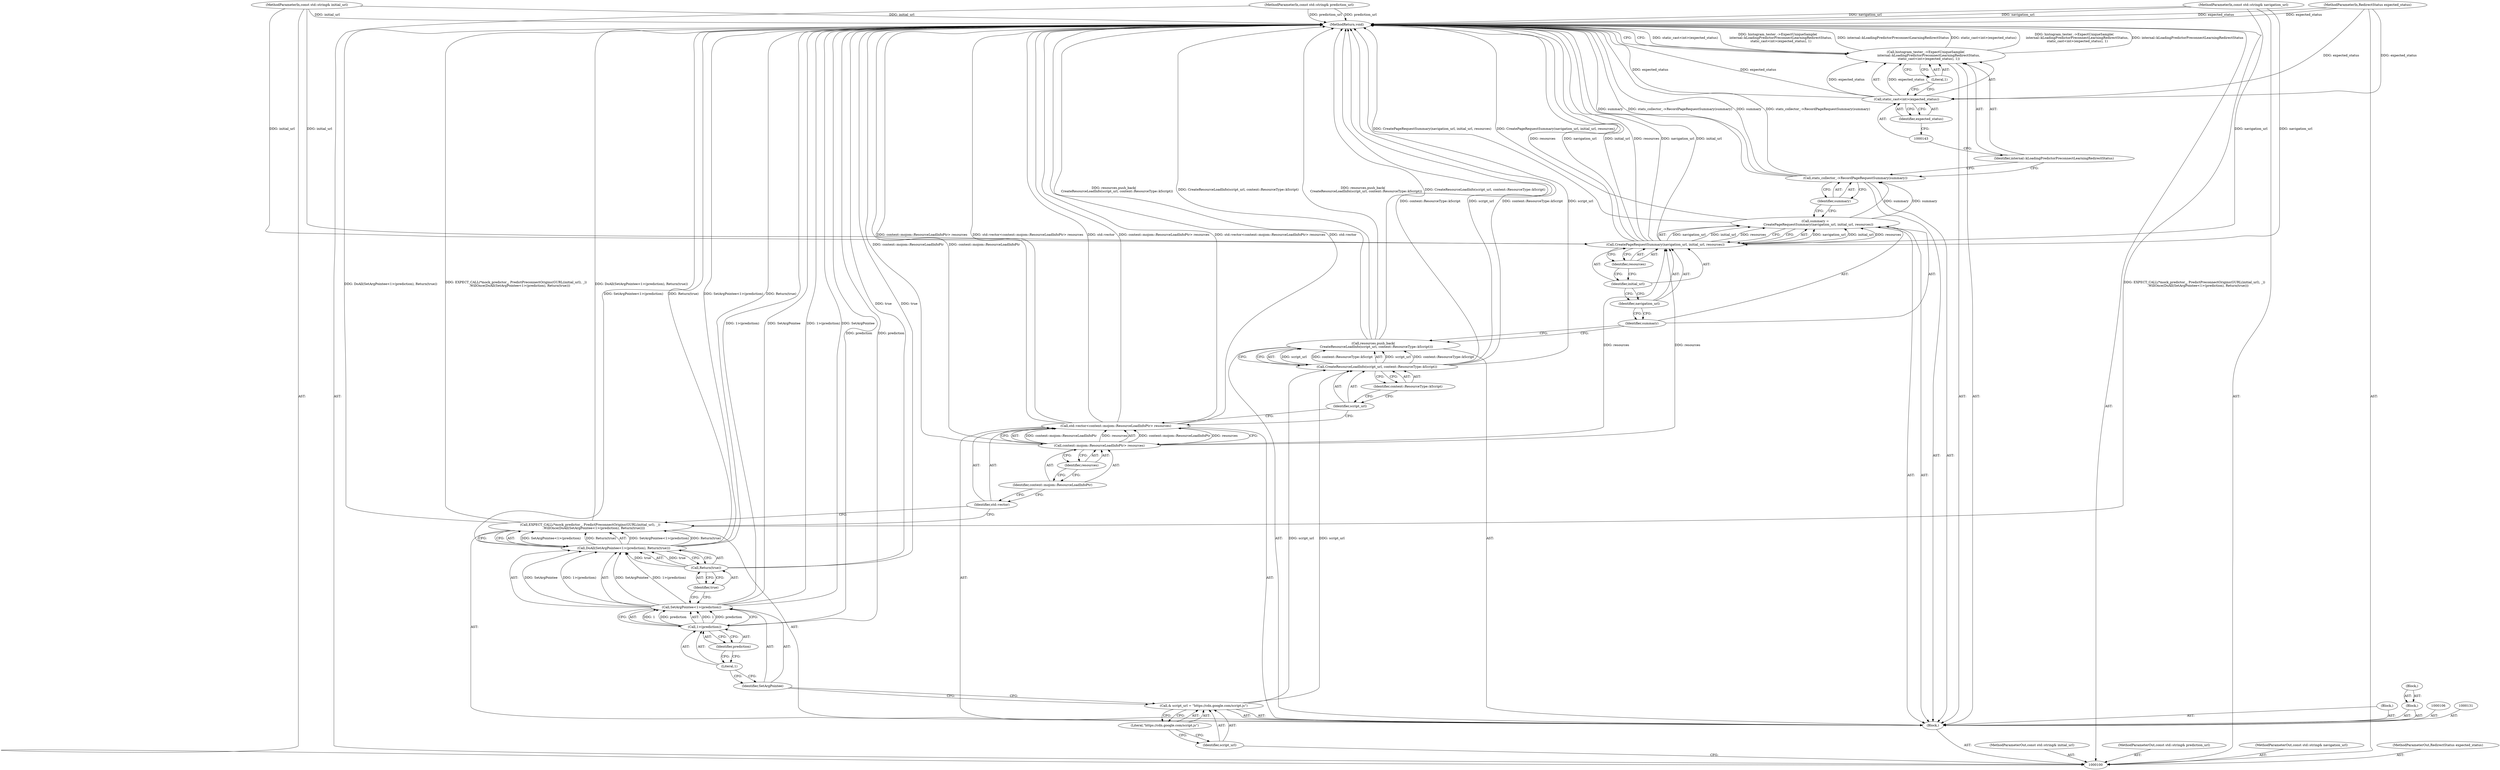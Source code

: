 digraph "0_Chrome_fec26ff33bf372476a70326f3669a35f34a9d474_5" {
"1000146" [label="(MethodReturn,void)"];
"1000112" [label="(Call,EXPECT_CALL(*mock_predictor_, PredictPreconnectOrigins(GURL(initial_url), _))\n       .WillOnce(DoAll(SetArgPointee<1>(prediction), Return(true))))"];
"1000113" [label="(Call,DoAll(SetArgPointee<1>(prediction), Return(true)))"];
"1000114" [label="(Call,SetArgPointee<1>(prediction))"];
"1000115" [label="(Identifier,SetArgPointee)"];
"1000116" [label="(Call,1>(prediction))"];
"1000117" [label="(Literal,1)"];
"1000118" [label="(Identifier,prediction)"];
"1000119" [label="(Call,Return(true))"];
"1000120" [label="(Identifier,true)"];
"1000123" [label="(Call,content::mojom::ResourceLoadInfoPtr> resources)"];
"1000124" [label="(Identifier,content::mojom::ResourceLoadInfoPtr)"];
"1000121" [label="(Call,std::vector<content::mojom::ResourceLoadInfoPtr> resources)"];
"1000122" [label="(Identifier,std::vector)"];
"1000125" [label="(Identifier,resources)"];
"1000126" [label="(Block,)"];
"1000127" [label="(Call,resources.push_back(\n      CreateResourceLoadInfo(script_url, content::ResourceType::kScript)))"];
"1000129" [label="(Identifier,script_url)"];
"1000130" [label="(Identifier,content::ResourceType::kScript)"];
"1000128" [label="(Call,CreateResourceLoadInfo(script_url, content::ResourceType::kScript))"];
"1000132" [label="(Call,summary =\n      CreatePageRequestSummary(navigation_url, initial_url, resources))"];
"1000133" [label="(Identifier,summary)"];
"1000135" [label="(Identifier,navigation_url)"];
"1000136" [label="(Identifier,initial_url)"];
"1000134" [label="(Call,CreatePageRequestSummary(navigation_url, initial_url, resources))"];
"1000137" [label="(Identifier,resources)"];
"1000101" [label="(MethodParameterIn,const std::string& initial_url)"];
"1000213" [label="(MethodParameterOut,const std::string& initial_url)"];
"1000138" [label="(Call,stats_collector_->RecordPageRequestSummary(summary))"];
"1000139" [label="(Identifier,summary)"];
"1000140" [label="(Call,histogram_tester_->ExpectUniqueSample(\n      internal::kLoadingPredictorPreconnectLearningRedirectStatus,\n      static_cast<int>(expected_status), 1))"];
"1000141" [label="(Identifier,internal::kLoadingPredictorPreconnectLearningRedirectStatus)"];
"1000144" [label="(Identifier,expected_status)"];
"1000145" [label="(Literal,1)"];
"1000142" [label="(Call,static_cast<int>(expected_status))"];
"1000102" [label="(MethodParameterIn,const std::string& prediction_url)"];
"1000214" [label="(MethodParameterOut,const std::string& prediction_url)"];
"1000103" [label="(MethodParameterIn,const std::string& navigation_url)"];
"1000215" [label="(MethodParameterOut,const std::string& navigation_url)"];
"1000105" [label="(Block,)"];
"1000104" [label="(MethodParameterIn,RedirectStatus expected_status)"];
"1000216" [label="(MethodParameterOut,RedirectStatus expected_status)"];
"1000107" [label="(Call,& script_url = \"https://cdn.google.com/script.js\")"];
"1000108" [label="(Identifier,script_url)"];
"1000109" [label="(Literal,\"https://cdn.google.com/script.js\")"];
"1000110" [label="(Block,)"];
"1000111" [label="(Block,)"];
"1000146" -> "1000100"  [label="AST: "];
"1000146" -> "1000140"  [label="CFG: "];
"1000128" -> "1000146"  [label="DDG: content::ResourceType::kScript"];
"1000128" -> "1000146"  [label="DDG: script_url"];
"1000140" -> "1000146"  [label="DDG: static_cast<int>(expected_status)"];
"1000140" -> "1000146"  [label="DDG: histogram_tester_->ExpectUniqueSample(\n      internal::kLoadingPredictorPreconnectLearningRedirectStatus,\n      static_cast<int>(expected_status), 1)"];
"1000140" -> "1000146"  [label="DDG: internal::kLoadingPredictorPreconnectLearningRedirectStatus"];
"1000104" -> "1000146"  [label="DDG: expected_status"];
"1000113" -> "1000146"  [label="DDG: SetArgPointee<1>(prediction)"];
"1000113" -> "1000146"  [label="DDG: Return(true)"];
"1000127" -> "1000146"  [label="DDG: resources.push_back(\n      CreateResourceLoadInfo(script_url, content::ResourceType::kScript))"];
"1000127" -> "1000146"  [label="DDG: CreateResourceLoadInfo(script_url, content::ResourceType::kScript)"];
"1000116" -> "1000146"  [label="DDG: prediction"];
"1000114" -> "1000146"  [label="DDG: 1>(prediction)"];
"1000114" -> "1000146"  [label="DDG: SetArgPointee"];
"1000134" -> "1000146"  [label="DDG: resources"];
"1000134" -> "1000146"  [label="DDG: navigation_url"];
"1000134" -> "1000146"  [label="DDG: initial_url"];
"1000123" -> "1000146"  [label="DDG: content::mojom::ResourceLoadInfoPtr"];
"1000121" -> "1000146"  [label="DDG: content::mojom::ResourceLoadInfoPtr> resources"];
"1000121" -> "1000146"  [label="DDG: std::vector<content::mojom::ResourceLoadInfoPtr> resources"];
"1000121" -> "1000146"  [label="DDG: std::vector"];
"1000138" -> "1000146"  [label="DDG: summary"];
"1000138" -> "1000146"  [label="DDG: stats_collector_->RecordPageRequestSummary(summary)"];
"1000103" -> "1000146"  [label="DDG: navigation_url"];
"1000142" -> "1000146"  [label="DDG: expected_status"];
"1000132" -> "1000146"  [label="DDG: CreatePageRequestSummary(navigation_url, initial_url, resources)"];
"1000102" -> "1000146"  [label="DDG: prediction_url"];
"1000112" -> "1000146"  [label="DDG: EXPECT_CALL(*mock_predictor_, PredictPreconnectOrigins(GURL(initial_url), _))\n       .WillOnce(DoAll(SetArgPointee<1>(prediction), Return(true)))"];
"1000112" -> "1000146"  [label="DDG: DoAll(SetArgPointee<1>(prediction), Return(true))"];
"1000101" -> "1000146"  [label="DDG: initial_url"];
"1000119" -> "1000146"  [label="DDG: true"];
"1000112" -> "1000105"  [label="AST: "];
"1000112" -> "1000113"  [label="CFG: "];
"1000113" -> "1000112"  [label="AST: "];
"1000122" -> "1000112"  [label="CFG: "];
"1000112" -> "1000146"  [label="DDG: EXPECT_CALL(*mock_predictor_, PredictPreconnectOrigins(GURL(initial_url), _))\n       .WillOnce(DoAll(SetArgPointee<1>(prediction), Return(true)))"];
"1000112" -> "1000146"  [label="DDG: DoAll(SetArgPointee<1>(prediction), Return(true))"];
"1000113" -> "1000112"  [label="DDG: SetArgPointee<1>(prediction)"];
"1000113" -> "1000112"  [label="DDG: Return(true)"];
"1000113" -> "1000112"  [label="AST: "];
"1000113" -> "1000119"  [label="CFG: "];
"1000114" -> "1000113"  [label="AST: "];
"1000119" -> "1000113"  [label="AST: "];
"1000112" -> "1000113"  [label="CFG: "];
"1000113" -> "1000146"  [label="DDG: SetArgPointee<1>(prediction)"];
"1000113" -> "1000146"  [label="DDG: Return(true)"];
"1000113" -> "1000112"  [label="DDG: SetArgPointee<1>(prediction)"];
"1000113" -> "1000112"  [label="DDG: Return(true)"];
"1000114" -> "1000113"  [label="DDG: SetArgPointee"];
"1000114" -> "1000113"  [label="DDG: 1>(prediction)"];
"1000119" -> "1000113"  [label="DDG: true"];
"1000114" -> "1000113"  [label="AST: "];
"1000114" -> "1000116"  [label="CFG: "];
"1000115" -> "1000114"  [label="AST: "];
"1000116" -> "1000114"  [label="AST: "];
"1000120" -> "1000114"  [label="CFG: "];
"1000114" -> "1000146"  [label="DDG: 1>(prediction)"];
"1000114" -> "1000146"  [label="DDG: SetArgPointee"];
"1000114" -> "1000113"  [label="DDG: SetArgPointee"];
"1000114" -> "1000113"  [label="DDG: 1>(prediction)"];
"1000116" -> "1000114"  [label="DDG: 1"];
"1000116" -> "1000114"  [label="DDG: prediction"];
"1000115" -> "1000114"  [label="AST: "];
"1000115" -> "1000107"  [label="CFG: "];
"1000117" -> "1000115"  [label="CFG: "];
"1000116" -> "1000114"  [label="AST: "];
"1000116" -> "1000118"  [label="CFG: "];
"1000117" -> "1000116"  [label="AST: "];
"1000118" -> "1000116"  [label="AST: "];
"1000114" -> "1000116"  [label="CFG: "];
"1000116" -> "1000146"  [label="DDG: prediction"];
"1000116" -> "1000114"  [label="DDG: 1"];
"1000116" -> "1000114"  [label="DDG: prediction"];
"1000117" -> "1000116"  [label="AST: "];
"1000117" -> "1000115"  [label="CFG: "];
"1000118" -> "1000117"  [label="CFG: "];
"1000118" -> "1000116"  [label="AST: "];
"1000118" -> "1000117"  [label="CFG: "];
"1000116" -> "1000118"  [label="CFG: "];
"1000119" -> "1000113"  [label="AST: "];
"1000119" -> "1000120"  [label="CFG: "];
"1000120" -> "1000119"  [label="AST: "];
"1000113" -> "1000119"  [label="CFG: "];
"1000119" -> "1000146"  [label="DDG: true"];
"1000119" -> "1000113"  [label="DDG: true"];
"1000120" -> "1000119"  [label="AST: "];
"1000120" -> "1000114"  [label="CFG: "];
"1000119" -> "1000120"  [label="CFG: "];
"1000123" -> "1000121"  [label="AST: "];
"1000123" -> "1000125"  [label="CFG: "];
"1000124" -> "1000123"  [label="AST: "];
"1000125" -> "1000123"  [label="AST: "];
"1000121" -> "1000123"  [label="CFG: "];
"1000123" -> "1000146"  [label="DDG: content::mojom::ResourceLoadInfoPtr"];
"1000123" -> "1000121"  [label="DDG: content::mojom::ResourceLoadInfoPtr"];
"1000123" -> "1000121"  [label="DDG: resources"];
"1000123" -> "1000134"  [label="DDG: resources"];
"1000124" -> "1000123"  [label="AST: "];
"1000124" -> "1000122"  [label="CFG: "];
"1000125" -> "1000124"  [label="CFG: "];
"1000121" -> "1000105"  [label="AST: "];
"1000121" -> "1000123"  [label="CFG: "];
"1000122" -> "1000121"  [label="AST: "];
"1000123" -> "1000121"  [label="AST: "];
"1000129" -> "1000121"  [label="CFG: "];
"1000121" -> "1000146"  [label="DDG: content::mojom::ResourceLoadInfoPtr> resources"];
"1000121" -> "1000146"  [label="DDG: std::vector<content::mojom::ResourceLoadInfoPtr> resources"];
"1000121" -> "1000146"  [label="DDG: std::vector"];
"1000123" -> "1000121"  [label="DDG: content::mojom::ResourceLoadInfoPtr"];
"1000123" -> "1000121"  [label="DDG: resources"];
"1000122" -> "1000121"  [label="AST: "];
"1000122" -> "1000112"  [label="CFG: "];
"1000124" -> "1000122"  [label="CFG: "];
"1000125" -> "1000123"  [label="AST: "];
"1000125" -> "1000124"  [label="CFG: "];
"1000123" -> "1000125"  [label="CFG: "];
"1000126" -> "1000105"  [label="AST: "];
"1000127" -> "1000105"  [label="AST: "];
"1000127" -> "1000128"  [label="CFG: "];
"1000128" -> "1000127"  [label="AST: "];
"1000133" -> "1000127"  [label="CFG: "];
"1000127" -> "1000146"  [label="DDG: resources.push_back(\n      CreateResourceLoadInfo(script_url, content::ResourceType::kScript))"];
"1000127" -> "1000146"  [label="DDG: CreateResourceLoadInfo(script_url, content::ResourceType::kScript)"];
"1000128" -> "1000127"  [label="DDG: script_url"];
"1000128" -> "1000127"  [label="DDG: content::ResourceType::kScript"];
"1000129" -> "1000128"  [label="AST: "];
"1000129" -> "1000121"  [label="CFG: "];
"1000130" -> "1000129"  [label="CFG: "];
"1000130" -> "1000128"  [label="AST: "];
"1000130" -> "1000129"  [label="CFG: "];
"1000128" -> "1000130"  [label="CFG: "];
"1000128" -> "1000127"  [label="AST: "];
"1000128" -> "1000130"  [label="CFG: "];
"1000129" -> "1000128"  [label="AST: "];
"1000130" -> "1000128"  [label="AST: "];
"1000127" -> "1000128"  [label="CFG: "];
"1000128" -> "1000146"  [label="DDG: content::ResourceType::kScript"];
"1000128" -> "1000146"  [label="DDG: script_url"];
"1000128" -> "1000127"  [label="DDG: script_url"];
"1000128" -> "1000127"  [label="DDG: content::ResourceType::kScript"];
"1000107" -> "1000128"  [label="DDG: script_url"];
"1000132" -> "1000105"  [label="AST: "];
"1000132" -> "1000134"  [label="CFG: "];
"1000133" -> "1000132"  [label="AST: "];
"1000134" -> "1000132"  [label="AST: "];
"1000139" -> "1000132"  [label="CFG: "];
"1000132" -> "1000146"  [label="DDG: CreatePageRequestSummary(navigation_url, initial_url, resources)"];
"1000134" -> "1000132"  [label="DDG: navigation_url"];
"1000134" -> "1000132"  [label="DDG: initial_url"];
"1000134" -> "1000132"  [label="DDG: resources"];
"1000132" -> "1000138"  [label="DDG: summary"];
"1000133" -> "1000132"  [label="AST: "];
"1000133" -> "1000127"  [label="CFG: "];
"1000135" -> "1000133"  [label="CFG: "];
"1000135" -> "1000134"  [label="AST: "];
"1000135" -> "1000133"  [label="CFG: "];
"1000136" -> "1000135"  [label="CFG: "];
"1000136" -> "1000134"  [label="AST: "];
"1000136" -> "1000135"  [label="CFG: "];
"1000137" -> "1000136"  [label="CFG: "];
"1000134" -> "1000132"  [label="AST: "];
"1000134" -> "1000137"  [label="CFG: "];
"1000135" -> "1000134"  [label="AST: "];
"1000136" -> "1000134"  [label="AST: "];
"1000137" -> "1000134"  [label="AST: "];
"1000132" -> "1000134"  [label="CFG: "];
"1000134" -> "1000146"  [label="DDG: resources"];
"1000134" -> "1000146"  [label="DDG: navigation_url"];
"1000134" -> "1000146"  [label="DDG: initial_url"];
"1000134" -> "1000132"  [label="DDG: navigation_url"];
"1000134" -> "1000132"  [label="DDG: initial_url"];
"1000134" -> "1000132"  [label="DDG: resources"];
"1000103" -> "1000134"  [label="DDG: navigation_url"];
"1000101" -> "1000134"  [label="DDG: initial_url"];
"1000123" -> "1000134"  [label="DDG: resources"];
"1000137" -> "1000134"  [label="AST: "];
"1000137" -> "1000136"  [label="CFG: "];
"1000134" -> "1000137"  [label="CFG: "];
"1000101" -> "1000100"  [label="AST: "];
"1000101" -> "1000146"  [label="DDG: initial_url"];
"1000101" -> "1000134"  [label="DDG: initial_url"];
"1000213" -> "1000100"  [label="AST: "];
"1000138" -> "1000105"  [label="AST: "];
"1000138" -> "1000139"  [label="CFG: "];
"1000139" -> "1000138"  [label="AST: "];
"1000141" -> "1000138"  [label="CFG: "];
"1000138" -> "1000146"  [label="DDG: summary"];
"1000138" -> "1000146"  [label="DDG: stats_collector_->RecordPageRequestSummary(summary)"];
"1000132" -> "1000138"  [label="DDG: summary"];
"1000139" -> "1000138"  [label="AST: "];
"1000139" -> "1000132"  [label="CFG: "];
"1000138" -> "1000139"  [label="CFG: "];
"1000140" -> "1000105"  [label="AST: "];
"1000140" -> "1000145"  [label="CFG: "];
"1000141" -> "1000140"  [label="AST: "];
"1000142" -> "1000140"  [label="AST: "];
"1000145" -> "1000140"  [label="AST: "];
"1000146" -> "1000140"  [label="CFG: "];
"1000140" -> "1000146"  [label="DDG: static_cast<int>(expected_status)"];
"1000140" -> "1000146"  [label="DDG: histogram_tester_->ExpectUniqueSample(\n      internal::kLoadingPredictorPreconnectLearningRedirectStatus,\n      static_cast<int>(expected_status), 1)"];
"1000140" -> "1000146"  [label="DDG: internal::kLoadingPredictorPreconnectLearningRedirectStatus"];
"1000142" -> "1000140"  [label="DDG: expected_status"];
"1000141" -> "1000140"  [label="AST: "];
"1000141" -> "1000138"  [label="CFG: "];
"1000143" -> "1000141"  [label="CFG: "];
"1000144" -> "1000142"  [label="AST: "];
"1000144" -> "1000143"  [label="CFG: "];
"1000142" -> "1000144"  [label="CFG: "];
"1000145" -> "1000140"  [label="AST: "];
"1000145" -> "1000142"  [label="CFG: "];
"1000140" -> "1000145"  [label="CFG: "];
"1000142" -> "1000140"  [label="AST: "];
"1000142" -> "1000144"  [label="CFG: "];
"1000143" -> "1000142"  [label="AST: "];
"1000144" -> "1000142"  [label="AST: "];
"1000145" -> "1000142"  [label="CFG: "];
"1000142" -> "1000146"  [label="DDG: expected_status"];
"1000142" -> "1000140"  [label="DDG: expected_status"];
"1000104" -> "1000142"  [label="DDG: expected_status"];
"1000102" -> "1000100"  [label="AST: "];
"1000102" -> "1000146"  [label="DDG: prediction_url"];
"1000214" -> "1000100"  [label="AST: "];
"1000103" -> "1000100"  [label="AST: "];
"1000103" -> "1000146"  [label="DDG: navigation_url"];
"1000103" -> "1000134"  [label="DDG: navigation_url"];
"1000215" -> "1000100"  [label="AST: "];
"1000105" -> "1000100"  [label="AST: "];
"1000106" -> "1000105"  [label="AST: "];
"1000107" -> "1000105"  [label="AST: "];
"1000110" -> "1000105"  [label="AST: "];
"1000112" -> "1000105"  [label="AST: "];
"1000121" -> "1000105"  [label="AST: "];
"1000126" -> "1000105"  [label="AST: "];
"1000127" -> "1000105"  [label="AST: "];
"1000131" -> "1000105"  [label="AST: "];
"1000132" -> "1000105"  [label="AST: "];
"1000138" -> "1000105"  [label="AST: "];
"1000140" -> "1000105"  [label="AST: "];
"1000104" -> "1000100"  [label="AST: "];
"1000104" -> "1000146"  [label="DDG: expected_status"];
"1000104" -> "1000142"  [label="DDG: expected_status"];
"1000216" -> "1000100"  [label="AST: "];
"1000107" -> "1000105"  [label="AST: "];
"1000107" -> "1000109"  [label="CFG: "];
"1000108" -> "1000107"  [label="AST: "];
"1000109" -> "1000107"  [label="AST: "];
"1000115" -> "1000107"  [label="CFG: "];
"1000107" -> "1000128"  [label="DDG: script_url"];
"1000108" -> "1000107"  [label="AST: "];
"1000108" -> "1000100"  [label="CFG: "];
"1000109" -> "1000108"  [label="CFG: "];
"1000109" -> "1000107"  [label="AST: "];
"1000109" -> "1000108"  [label="CFG: "];
"1000107" -> "1000109"  [label="CFG: "];
"1000110" -> "1000105"  [label="AST: "];
"1000111" -> "1000110"  [label="AST: "];
"1000111" -> "1000110"  [label="AST: "];
}
